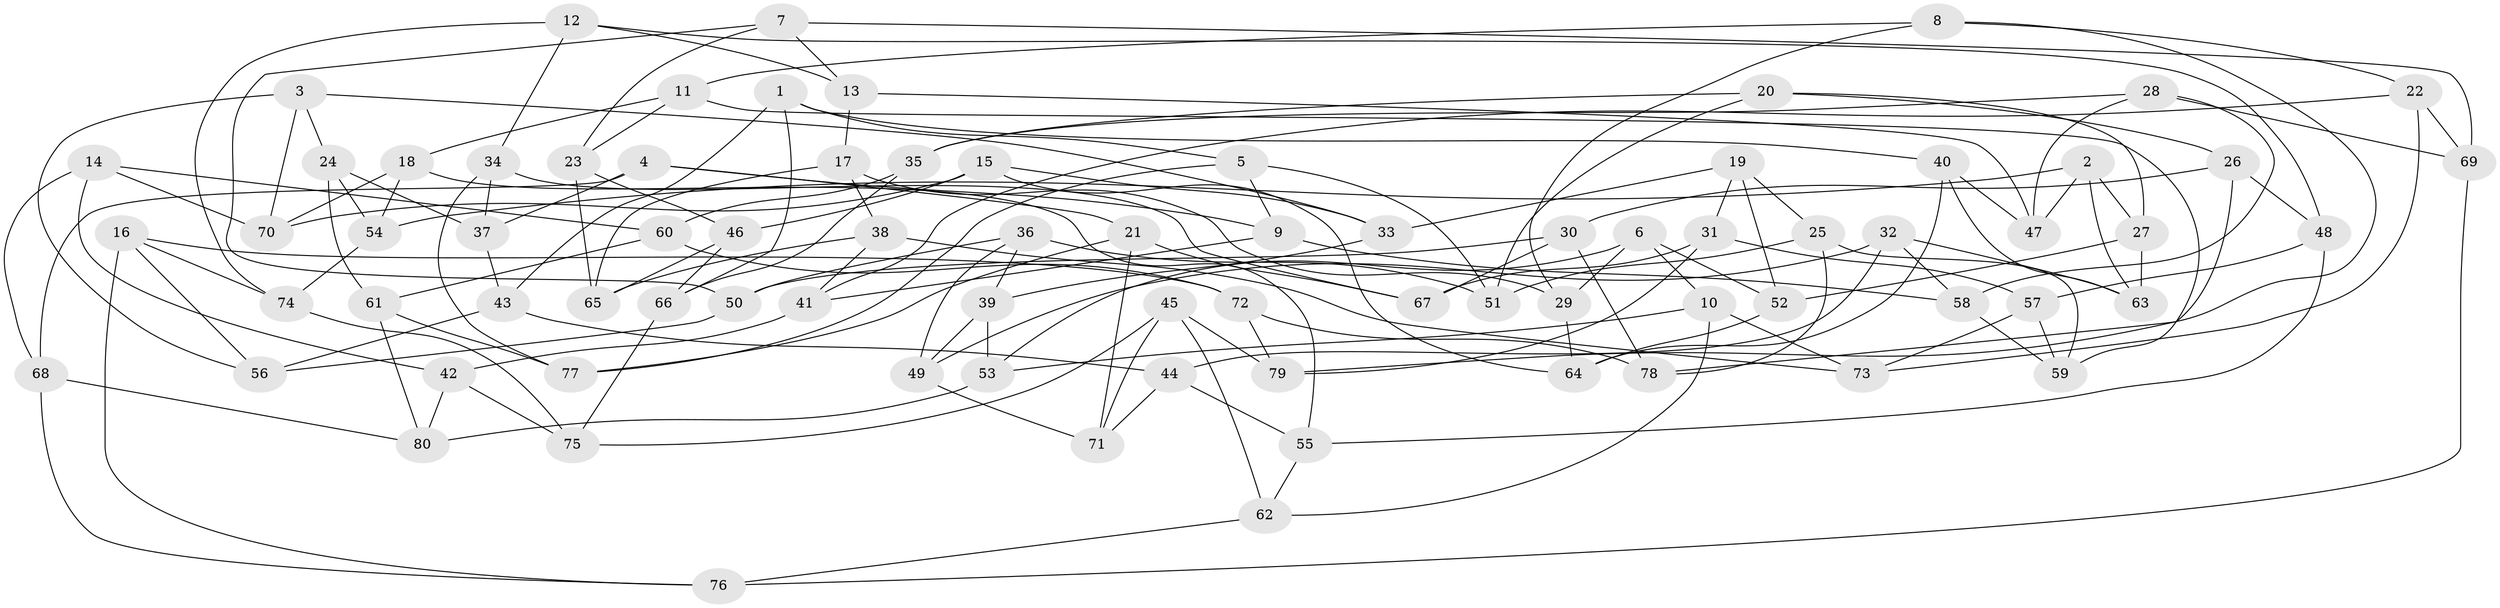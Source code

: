 // Generated by graph-tools (version 1.1) at 2025/26/03/09/25 03:26:55]
// undirected, 80 vertices, 160 edges
graph export_dot {
graph [start="1"]
  node [color=gray90,style=filled];
  1;
  2;
  3;
  4;
  5;
  6;
  7;
  8;
  9;
  10;
  11;
  12;
  13;
  14;
  15;
  16;
  17;
  18;
  19;
  20;
  21;
  22;
  23;
  24;
  25;
  26;
  27;
  28;
  29;
  30;
  31;
  32;
  33;
  34;
  35;
  36;
  37;
  38;
  39;
  40;
  41;
  42;
  43;
  44;
  45;
  46;
  47;
  48;
  49;
  50;
  51;
  52;
  53;
  54;
  55;
  56;
  57;
  58;
  59;
  60;
  61;
  62;
  63;
  64;
  65;
  66;
  67;
  68;
  69;
  70;
  71;
  72;
  73;
  74;
  75;
  76;
  77;
  78;
  79;
  80;
  1 -- 40;
  1 -- 43;
  1 -- 66;
  1 -- 5;
  2 -- 27;
  2 -- 47;
  2 -- 63;
  2 -- 54;
  3 -- 70;
  3 -- 33;
  3 -- 56;
  3 -- 24;
  4 -- 37;
  4 -- 21;
  4 -- 9;
  4 -- 68;
  5 -- 51;
  5 -- 77;
  5 -- 9;
  6 -- 10;
  6 -- 52;
  6 -- 29;
  6 -- 53;
  7 -- 23;
  7 -- 50;
  7 -- 13;
  7 -- 69;
  8 -- 79;
  8 -- 22;
  8 -- 11;
  8 -- 29;
  9 -- 58;
  9 -- 41;
  10 -- 62;
  10 -- 53;
  10 -- 73;
  11 -- 23;
  11 -- 18;
  11 -- 59;
  12 -- 13;
  12 -- 74;
  12 -- 48;
  12 -- 34;
  13 -- 47;
  13 -- 17;
  14 -- 68;
  14 -- 70;
  14 -- 42;
  14 -- 60;
  15 -- 33;
  15 -- 70;
  15 -- 64;
  15 -- 46;
  16 -- 76;
  16 -- 74;
  16 -- 72;
  16 -- 56;
  17 -- 38;
  17 -- 29;
  17 -- 65;
  18 -- 54;
  18 -- 70;
  18 -- 55;
  19 -- 33;
  19 -- 52;
  19 -- 25;
  19 -- 31;
  20 -- 51;
  20 -- 26;
  20 -- 35;
  20 -- 27;
  21 -- 71;
  21 -- 67;
  21 -- 77;
  22 -- 73;
  22 -- 41;
  22 -- 69;
  23 -- 65;
  23 -- 46;
  24 -- 61;
  24 -- 37;
  24 -- 54;
  25 -- 78;
  25 -- 59;
  25 -- 51;
  26 -- 78;
  26 -- 30;
  26 -- 48;
  27 -- 52;
  27 -- 63;
  28 -- 47;
  28 -- 58;
  28 -- 69;
  28 -- 35;
  29 -- 64;
  30 -- 67;
  30 -- 50;
  30 -- 78;
  31 -- 57;
  31 -- 67;
  31 -- 79;
  32 -- 49;
  32 -- 63;
  32 -- 58;
  32 -- 44;
  33 -- 39;
  34 -- 67;
  34 -- 77;
  34 -- 37;
  35 -- 60;
  35 -- 66;
  36 -- 50;
  36 -- 51;
  36 -- 49;
  36 -- 39;
  37 -- 43;
  38 -- 65;
  38 -- 73;
  38 -- 41;
  39 -- 49;
  39 -- 53;
  40 -- 47;
  40 -- 64;
  40 -- 63;
  41 -- 42;
  42 -- 75;
  42 -- 80;
  43 -- 56;
  43 -- 44;
  44 -- 55;
  44 -- 71;
  45 -- 62;
  45 -- 71;
  45 -- 79;
  45 -- 75;
  46 -- 65;
  46 -- 66;
  48 -- 55;
  48 -- 57;
  49 -- 71;
  50 -- 56;
  52 -- 64;
  53 -- 80;
  54 -- 74;
  55 -- 62;
  57 -- 59;
  57 -- 73;
  58 -- 59;
  60 -- 72;
  60 -- 61;
  61 -- 80;
  61 -- 77;
  62 -- 76;
  66 -- 75;
  68 -- 76;
  68 -- 80;
  69 -- 76;
  72 -- 78;
  72 -- 79;
  74 -- 75;
}
